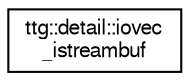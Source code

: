 digraph "Graphical Class Hierarchy"
{
 // LATEX_PDF_SIZE
  edge [fontname="FreeSans",fontsize="10",labelfontname="FreeSans",labelfontsize="10"];
  node [fontname="FreeSans",fontsize="10",shape=record];
  rankdir="LR";
  Node0 [label="ttg::detail::iovec\l_istreambuf",height=0.2,width=0.4,color="black", fillcolor="white", style="filled",URL="$classttg_1_1detail_1_1iovec__istreambuf.html",tooltip="streambuf that reads vector of address-size pairs"];
}
